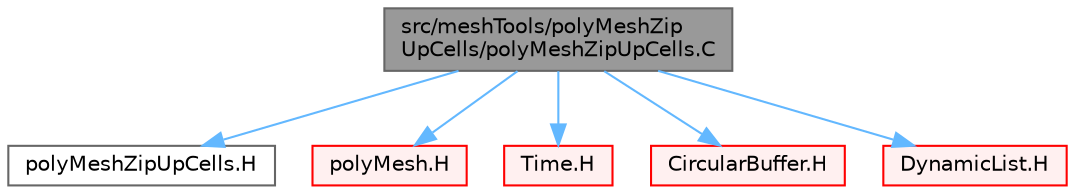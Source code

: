 digraph "src/meshTools/polyMeshZipUpCells/polyMeshZipUpCells.C"
{
 // LATEX_PDF_SIZE
  bgcolor="transparent";
  edge [fontname=Helvetica,fontsize=10,labelfontname=Helvetica,labelfontsize=10];
  node [fontname=Helvetica,fontsize=10,shape=box,height=0.2,width=0.4];
  Node1 [id="Node000001",label="src/meshTools/polyMeshZip\lUpCells/polyMeshZipUpCells.C",height=0.2,width=0.4,color="gray40", fillcolor="grey60", style="filled", fontcolor="black",tooltip=" "];
  Node1 -> Node2 [id="edge1_Node000001_Node000002",color="steelblue1",style="solid",tooltip=" "];
  Node2 [id="Node000002",label="polyMeshZipUpCells.H",height=0.2,width=0.4,color="grey40", fillcolor="white", style="filled",URL="$polyMeshZipUpCells_8H.html",tooltip="Cell zip-up tool. This function modifies the list of faces such that all the cells are topologically ..."];
  Node1 -> Node3 [id="edge2_Node000001_Node000003",color="steelblue1",style="solid",tooltip=" "];
  Node3 [id="Node000003",label="polyMesh.H",height=0.2,width=0.4,color="red", fillcolor="#FFF0F0", style="filled",URL="$polyMesh_8H.html",tooltip=" "];
  Node1 -> Node280 [id="edge3_Node000001_Node000280",color="steelblue1",style="solid",tooltip=" "];
  Node280 [id="Node000280",label="Time.H",height=0.2,width=0.4,color="red", fillcolor="#FFF0F0", style="filled",URL="$Time_8H.html",tooltip=" "];
  Node1 -> Node337 [id="edge4_Node000001_Node000337",color="steelblue1",style="solid",tooltip=" "];
  Node337 [id="Node000337",label="CircularBuffer.H",height=0.2,width=0.4,color="red", fillcolor="#FFF0F0", style="filled",URL="$CircularBuffer_8H.html",tooltip=" "];
  Node1 -> Node154 [id="edge5_Node000001_Node000154",color="steelblue1",style="solid",tooltip=" "];
  Node154 [id="Node000154",label="DynamicList.H",height=0.2,width=0.4,color="red", fillcolor="#FFF0F0", style="filled",URL="$DynamicList_8H.html",tooltip=" "];
}
